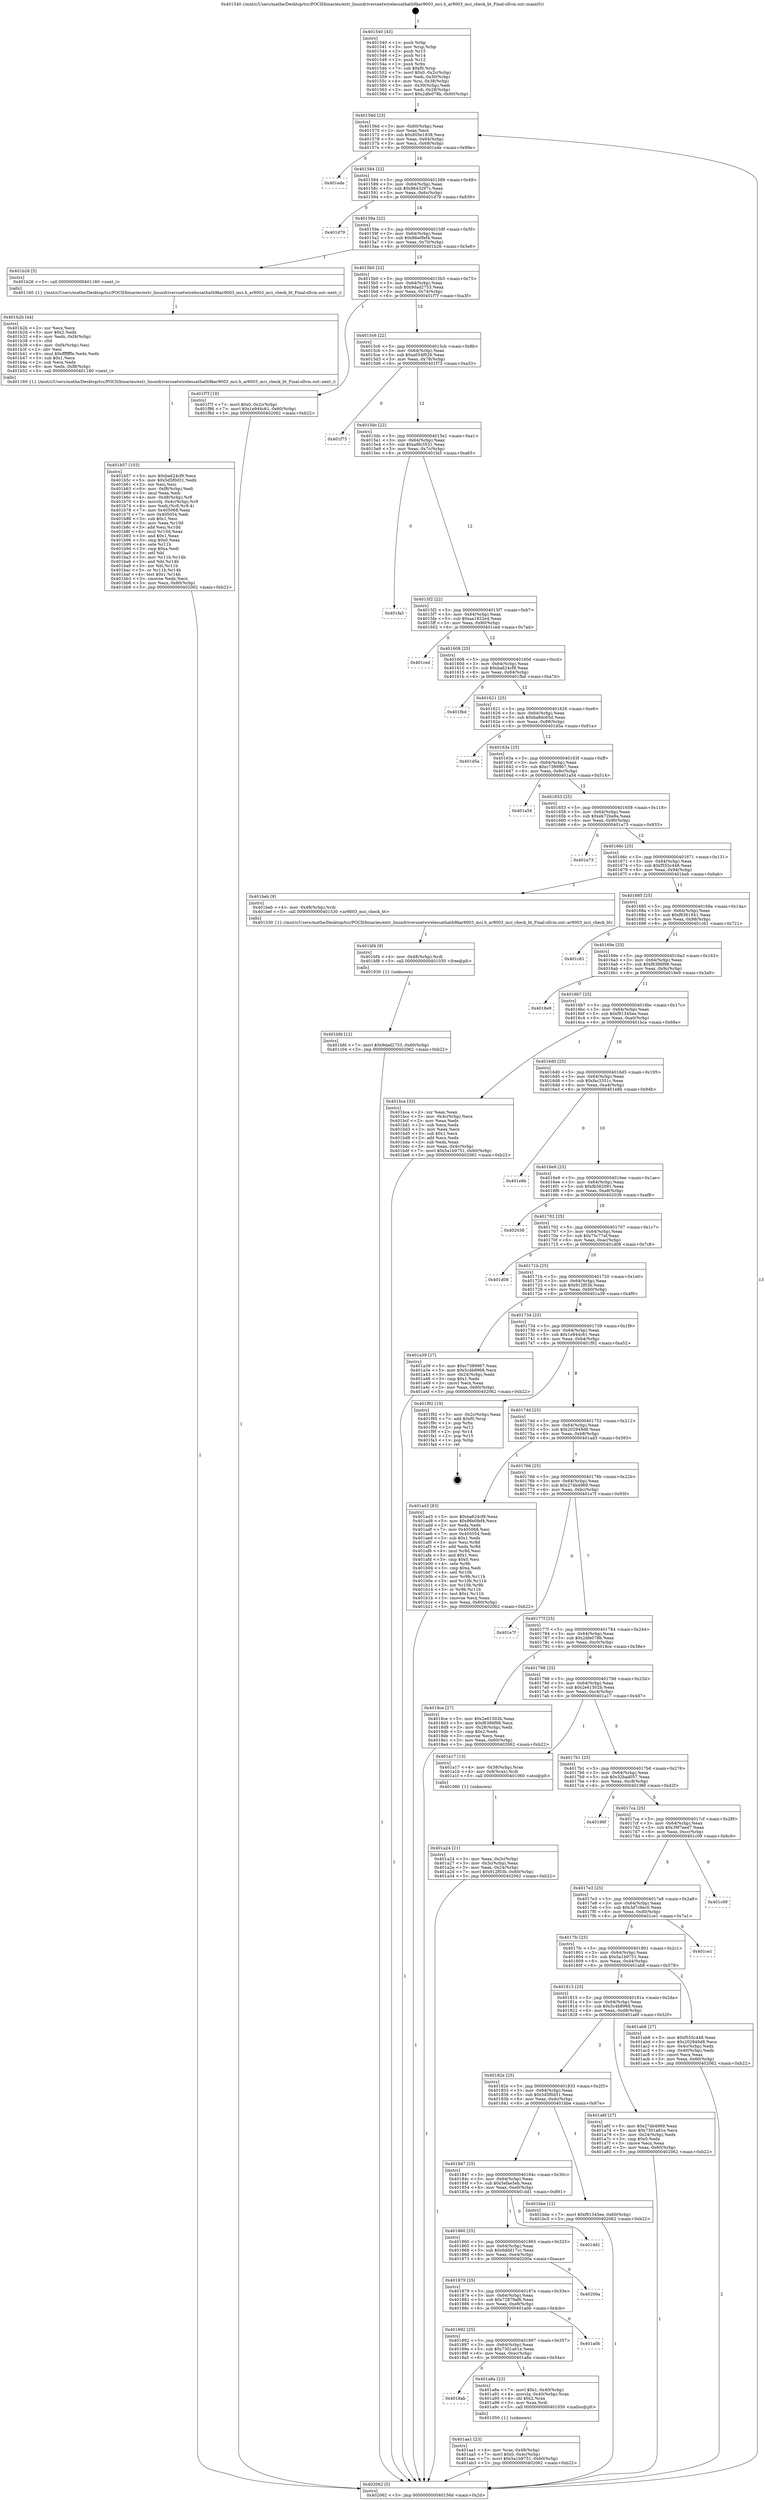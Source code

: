 digraph "0x401540" {
  label = "0x401540 (/mnt/c/Users/mathe/Desktop/tcc/POCII/binaries/extr_linuxdriversnetwirelessathath9kar9003_mci.h_ar9003_mci_check_bt_Final-ollvm.out::main(0))"
  labelloc = "t"
  node[shape=record]

  Entry [label="",width=0.3,height=0.3,shape=circle,fillcolor=black,style=filled]
  "0x40156d" [label="{
     0x40156d [23]\l
     | [instrs]\l
     &nbsp;&nbsp;0x40156d \<+3\>: mov -0x60(%rbp),%eax\l
     &nbsp;&nbsp;0x401570 \<+2\>: mov %eax,%ecx\l
     &nbsp;&nbsp;0x401572 \<+6\>: sub $0x805e1838,%ecx\l
     &nbsp;&nbsp;0x401578 \<+3\>: mov %eax,-0x64(%rbp)\l
     &nbsp;&nbsp;0x40157b \<+3\>: mov %ecx,-0x68(%rbp)\l
     &nbsp;&nbsp;0x40157e \<+6\>: je 0000000000401ede \<main+0x99e\>\l
  }"]
  "0x401ede" [label="{
     0x401ede\l
  }", style=dashed]
  "0x401584" [label="{
     0x401584 [22]\l
     | [instrs]\l
     &nbsp;&nbsp;0x401584 \<+5\>: jmp 0000000000401589 \<main+0x49\>\l
     &nbsp;&nbsp;0x401589 \<+3\>: mov -0x64(%rbp),%eax\l
     &nbsp;&nbsp;0x40158c \<+5\>: sub $0x8643297c,%eax\l
     &nbsp;&nbsp;0x401591 \<+3\>: mov %eax,-0x6c(%rbp)\l
     &nbsp;&nbsp;0x401594 \<+6\>: je 0000000000401d79 \<main+0x839\>\l
  }"]
  Exit [label="",width=0.3,height=0.3,shape=circle,fillcolor=black,style=filled,peripheries=2]
  "0x401d79" [label="{
     0x401d79\l
  }", style=dashed]
  "0x40159a" [label="{
     0x40159a [22]\l
     | [instrs]\l
     &nbsp;&nbsp;0x40159a \<+5\>: jmp 000000000040159f \<main+0x5f\>\l
     &nbsp;&nbsp;0x40159f \<+3\>: mov -0x64(%rbp),%eax\l
     &nbsp;&nbsp;0x4015a2 \<+5\>: sub $0x86e0fef4,%eax\l
     &nbsp;&nbsp;0x4015a7 \<+3\>: mov %eax,-0x70(%rbp)\l
     &nbsp;&nbsp;0x4015aa \<+6\>: je 0000000000401b26 \<main+0x5e6\>\l
  }"]
  "0x401bfd" [label="{
     0x401bfd [12]\l
     | [instrs]\l
     &nbsp;&nbsp;0x401bfd \<+7\>: movl $0x9dad2753,-0x60(%rbp)\l
     &nbsp;&nbsp;0x401c04 \<+5\>: jmp 0000000000402062 \<main+0xb22\>\l
  }"]
  "0x401b26" [label="{
     0x401b26 [5]\l
     | [instrs]\l
     &nbsp;&nbsp;0x401b26 \<+5\>: call 0000000000401160 \<next_i\>\l
     | [calls]\l
     &nbsp;&nbsp;0x401160 \{1\} (/mnt/c/Users/mathe/Desktop/tcc/POCII/binaries/extr_linuxdriversnetwirelessathath9kar9003_mci.h_ar9003_mci_check_bt_Final-ollvm.out::next_i)\l
  }"]
  "0x4015b0" [label="{
     0x4015b0 [22]\l
     | [instrs]\l
     &nbsp;&nbsp;0x4015b0 \<+5\>: jmp 00000000004015b5 \<main+0x75\>\l
     &nbsp;&nbsp;0x4015b5 \<+3\>: mov -0x64(%rbp),%eax\l
     &nbsp;&nbsp;0x4015b8 \<+5\>: sub $0x9dad2753,%eax\l
     &nbsp;&nbsp;0x4015bd \<+3\>: mov %eax,-0x74(%rbp)\l
     &nbsp;&nbsp;0x4015c0 \<+6\>: je 0000000000401f7f \<main+0xa3f\>\l
  }"]
  "0x401bf4" [label="{
     0x401bf4 [9]\l
     | [instrs]\l
     &nbsp;&nbsp;0x401bf4 \<+4\>: mov -0x48(%rbp),%rdi\l
     &nbsp;&nbsp;0x401bf8 \<+5\>: call 0000000000401030 \<free@plt\>\l
     | [calls]\l
     &nbsp;&nbsp;0x401030 \{1\} (unknown)\l
  }"]
  "0x401f7f" [label="{
     0x401f7f [19]\l
     | [instrs]\l
     &nbsp;&nbsp;0x401f7f \<+7\>: movl $0x0,-0x2c(%rbp)\l
     &nbsp;&nbsp;0x401f86 \<+7\>: movl $0x1e944c61,-0x60(%rbp)\l
     &nbsp;&nbsp;0x401f8d \<+5\>: jmp 0000000000402062 \<main+0xb22\>\l
  }"]
  "0x4015c6" [label="{
     0x4015c6 [22]\l
     | [instrs]\l
     &nbsp;&nbsp;0x4015c6 \<+5\>: jmp 00000000004015cb \<main+0x8b\>\l
     &nbsp;&nbsp;0x4015cb \<+3\>: mov -0x64(%rbp),%eax\l
     &nbsp;&nbsp;0x4015ce \<+5\>: sub $0xa054f026,%eax\l
     &nbsp;&nbsp;0x4015d3 \<+3\>: mov %eax,-0x78(%rbp)\l
     &nbsp;&nbsp;0x4015d6 \<+6\>: je 0000000000401f73 \<main+0xa33\>\l
  }"]
  "0x401b57" [label="{
     0x401b57 [103]\l
     | [instrs]\l
     &nbsp;&nbsp;0x401b57 \<+5\>: mov $0xba624cf9,%ecx\l
     &nbsp;&nbsp;0x401b5c \<+5\>: mov $0x5d5f0d31,%edx\l
     &nbsp;&nbsp;0x401b61 \<+2\>: xor %esi,%esi\l
     &nbsp;&nbsp;0x401b63 \<+6\>: mov -0xf8(%rbp),%edi\l
     &nbsp;&nbsp;0x401b69 \<+3\>: imul %eax,%edi\l
     &nbsp;&nbsp;0x401b6c \<+4\>: mov -0x48(%rbp),%r8\l
     &nbsp;&nbsp;0x401b70 \<+4\>: movslq -0x4c(%rbp),%r9\l
     &nbsp;&nbsp;0x401b74 \<+4\>: mov %edi,(%r8,%r9,4)\l
     &nbsp;&nbsp;0x401b78 \<+7\>: mov 0x405068,%eax\l
     &nbsp;&nbsp;0x401b7f \<+7\>: mov 0x405054,%edi\l
     &nbsp;&nbsp;0x401b86 \<+3\>: sub $0x1,%esi\l
     &nbsp;&nbsp;0x401b89 \<+3\>: mov %eax,%r10d\l
     &nbsp;&nbsp;0x401b8c \<+3\>: add %esi,%r10d\l
     &nbsp;&nbsp;0x401b8f \<+4\>: imul %r10d,%eax\l
     &nbsp;&nbsp;0x401b93 \<+3\>: and $0x1,%eax\l
     &nbsp;&nbsp;0x401b96 \<+3\>: cmp $0x0,%eax\l
     &nbsp;&nbsp;0x401b99 \<+4\>: sete %r11b\l
     &nbsp;&nbsp;0x401b9d \<+3\>: cmp $0xa,%edi\l
     &nbsp;&nbsp;0x401ba0 \<+3\>: setl %bl\l
     &nbsp;&nbsp;0x401ba3 \<+3\>: mov %r11b,%r14b\l
     &nbsp;&nbsp;0x401ba6 \<+3\>: and %bl,%r14b\l
     &nbsp;&nbsp;0x401ba9 \<+3\>: xor %bl,%r11b\l
     &nbsp;&nbsp;0x401bac \<+3\>: or %r11b,%r14b\l
     &nbsp;&nbsp;0x401baf \<+4\>: test $0x1,%r14b\l
     &nbsp;&nbsp;0x401bb3 \<+3\>: cmovne %edx,%ecx\l
     &nbsp;&nbsp;0x401bb6 \<+3\>: mov %ecx,-0x60(%rbp)\l
     &nbsp;&nbsp;0x401bb9 \<+5\>: jmp 0000000000402062 \<main+0xb22\>\l
  }"]
  "0x401f73" [label="{
     0x401f73\l
  }", style=dashed]
  "0x4015dc" [label="{
     0x4015dc [22]\l
     | [instrs]\l
     &nbsp;&nbsp;0x4015dc \<+5\>: jmp 00000000004015e1 \<main+0xa1\>\l
     &nbsp;&nbsp;0x4015e1 \<+3\>: mov -0x64(%rbp),%eax\l
     &nbsp;&nbsp;0x4015e4 \<+5\>: sub $0xa9fc3531,%eax\l
     &nbsp;&nbsp;0x4015e9 \<+3\>: mov %eax,-0x7c(%rbp)\l
     &nbsp;&nbsp;0x4015ec \<+6\>: je 0000000000401fa5 \<main+0xa65\>\l
  }"]
  "0x401b2b" [label="{
     0x401b2b [44]\l
     | [instrs]\l
     &nbsp;&nbsp;0x401b2b \<+2\>: xor %ecx,%ecx\l
     &nbsp;&nbsp;0x401b2d \<+5\>: mov $0x2,%edx\l
     &nbsp;&nbsp;0x401b32 \<+6\>: mov %edx,-0xf4(%rbp)\l
     &nbsp;&nbsp;0x401b38 \<+1\>: cltd\l
     &nbsp;&nbsp;0x401b39 \<+6\>: mov -0xf4(%rbp),%esi\l
     &nbsp;&nbsp;0x401b3f \<+2\>: idiv %esi\l
     &nbsp;&nbsp;0x401b41 \<+6\>: imul $0xfffffffe,%edx,%edx\l
     &nbsp;&nbsp;0x401b47 \<+3\>: sub $0x1,%ecx\l
     &nbsp;&nbsp;0x401b4a \<+2\>: sub %ecx,%edx\l
     &nbsp;&nbsp;0x401b4c \<+6\>: mov %edx,-0xf8(%rbp)\l
     &nbsp;&nbsp;0x401b52 \<+5\>: call 0000000000401160 \<next_i\>\l
     | [calls]\l
     &nbsp;&nbsp;0x401160 \{1\} (/mnt/c/Users/mathe/Desktop/tcc/POCII/binaries/extr_linuxdriversnetwirelessathath9kar9003_mci.h_ar9003_mci_check_bt_Final-ollvm.out::next_i)\l
  }"]
  "0x401fa5" [label="{
     0x401fa5\l
  }", style=dashed]
  "0x4015f2" [label="{
     0x4015f2 [22]\l
     | [instrs]\l
     &nbsp;&nbsp;0x4015f2 \<+5\>: jmp 00000000004015f7 \<main+0xb7\>\l
     &nbsp;&nbsp;0x4015f7 \<+3\>: mov -0x64(%rbp),%eax\l
     &nbsp;&nbsp;0x4015fa \<+5\>: sub $0xaa1822e4,%eax\l
     &nbsp;&nbsp;0x4015ff \<+3\>: mov %eax,-0x80(%rbp)\l
     &nbsp;&nbsp;0x401602 \<+6\>: je 0000000000401ced \<main+0x7ad\>\l
  }"]
  "0x401aa1" [label="{
     0x401aa1 [23]\l
     | [instrs]\l
     &nbsp;&nbsp;0x401aa1 \<+4\>: mov %rax,-0x48(%rbp)\l
     &nbsp;&nbsp;0x401aa5 \<+7\>: movl $0x0,-0x4c(%rbp)\l
     &nbsp;&nbsp;0x401aac \<+7\>: movl $0x5a1b9751,-0x60(%rbp)\l
     &nbsp;&nbsp;0x401ab3 \<+5\>: jmp 0000000000402062 \<main+0xb22\>\l
  }"]
  "0x401ced" [label="{
     0x401ced\l
  }", style=dashed]
  "0x401608" [label="{
     0x401608 [25]\l
     | [instrs]\l
     &nbsp;&nbsp;0x401608 \<+5\>: jmp 000000000040160d \<main+0xcd\>\l
     &nbsp;&nbsp;0x40160d \<+3\>: mov -0x64(%rbp),%eax\l
     &nbsp;&nbsp;0x401610 \<+5\>: sub $0xba624cf9,%eax\l
     &nbsp;&nbsp;0x401615 \<+6\>: mov %eax,-0x84(%rbp)\l
     &nbsp;&nbsp;0x40161b \<+6\>: je 0000000000401fbd \<main+0xa7d\>\l
  }"]
  "0x4018ab" [label="{
     0x4018ab\l
  }", style=dashed]
  "0x401fbd" [label="{
     0x401fbd\l
  }", style=dashed]
  "0x401621" [label="{
     0x401621 [25]\l
     | [instrs]\l
     &nbsp;&nbsp;0x401621 \<+5\>: jmp 0000000000401626 \<main+0xe6\>\l
     &nbsp;&nbsp;0x401626 \<+3\>: mov -0x64(%rbp),%eax\l
     &nbsp;&nbsp;0x401629 \<+5\>: sub $0xba8dc65d,%eax\l
     &nbsp;&nbsp;0x40162e \<+6\>: mov %eax,-0x88(%rbp)\l
     &nbsp;&nbsp;0x401634 \<+6\>: je 0000000000401d5a \<main+0x81a\>\l
  }"]
  "0x401a8a" [label="{
     0x401a8a [23]\l
     | [instrs]\l
     &nbsp;&nbsp;0x401a8a \<+7\>: movl $0x1,-0x40(%rbp)\l
     &nbsp;&nbsp;0x401a91 \<+4\>: movslq -0x40(%rbp),%rax\l
     &nbsp;&nbsp;0x401a95 \<+4\>: shl $0x2,%rax\l
     &nbsp;&nbsp;0x401a99 \<+3\>: mov %rax,%rdi\l
     &nbsp;&nbsp;0x401a9c \<+5\>: call 0000000000401050 \<malloc@plt\>\l
     | [calls]\l
     &nbsp;&nbsp;0x401050 \{1\} (unknown)\l
  }"]
  "0x401d5a" [label="{
     0x401d5a\l
  }", style=dashed]
  "0x40163a" [label="{
     0x40163a [25]\l
     | [instrs]\l
     &nbsp;&nbsp;0x40163a \<+5\>: jmp 000000000040163f \<main+0xff\>\l
     &nbsp;&nbsp;0x40163f \<+3\>: mov -0x64(%rbp),%eax\l
     &nbsp;&nbsp;0x401642 \<+5\>: sub $0xc7389967,%eax\l
     &nbsp;&nbsp;0x401647 \<+6\>: mov %eax,-0x8c(%rbp)\l
     &nbsp;&nbsp;0x40164d \<+6\>: je 0000000000401a54 \<main+0x514\>\l
  }"]
  "0x401892" [label="{
     0x401892 [25]\l
     | [instrs]\l
     &nbsp;&nbsp;0x401892 \<+5\>: jmp 0000000000401897 \<main+0x357\>\l
     &nbsp;&nbsp;0x401897 \<+3\>: mov -0x64(%rbp),%eax\l
     &nbsp;&nbsp;0x40189a \<+5\>: sub $0x7301a61e,%eax\l
     &nbsp;&nbsp;0x40189f \<+6\>: mov %eax,-0xec(%rbp)\l
     &nbsp;&nbsp;0x4018a5 \<+6\>: je 0000000000401a8a \<main+0x54a\>\l
  }"]
  "0x401a54" [label="{
     0x401a54\l
  }", style=dashed]
  "0x401653" [label="{
     0x401653 [25]\l
     | [instrs]\l
     &nbsp;&nbsp;0x401653 \<+5\>: jmp 0000000000401658 \<main+0x118\>\l
     &nbsp;&nbsp;0x401658 \<+3\>: mov -0x64(%rbp),%eax\l
     &nbsp;&nbsp;0x40165b \<+5\>: sub $0xeb72ba9a,%eax\l
     &nbsp;&nbsp;0x401660 \<+6\>: mov %eax,-0x90(%rbp)\l
     &nbsp;&nbsp;0x401666 \<+6\>: je 0000000000401e73 \<main+0x933\>\l
  }"]
  "0x401a0b" [label="{
     0x401a0b\l
  }", style=dashed]
  "0x401e73" [label="{
     0x401e73\l
  }", style=dashed]
  "0x40166c" [label="{
     0x40166c [25]\l
     | [instrs]\l
     &nbsp;&nbsp;0x40166c \<+5\>: jmp 0000000000401671 \<main+0x131\>\l
     &nbsp;&nbsp;0x401671 \<+3\>: mov -0x64(%rbp),%eax\l
     &nbsp;&nbsp;0x401674 \<+5\>: sub $0xf555c448,%eax\l
     &nbsp;&nbsp;0x401679 \<+6\>: mov %eax,-0x94(%rbp)\l
     &nbsp;&nbsp;0x40167f \<+6\>: je 0000000000401beb \<main+0x6ab\>\l
  }"]
  "0x401879" [label="{
     0x401879 [25]\l
     | [instrs]\l
     &nbsp;&nbsp;0x401879 \<+5\>: jmp 000000000040187e \<main+0x33e\>\l
     &nbsp;&nbsp;0x40187e \<+3\>: mov -0x64(%rbp),%eax\l
     &nbsp;&nbsp;0x401881 \<+5\>: sub $0x72879af6,%eax\l
     &nbsp;&nbsp;0x401886 \<+6\>: mov %eax,-0xe8(%rbp)\l
     &nbsp;&nbsp;0x40188c \<+6\>: je 0000000000401a0b \<main+0x4cb\>\l
  }"]
  "0x401beb" [label="{
     0x401beb [9]\l
     | [instrs]\l
     &nbsp;&nbsp;0x401beb \<+4\>: mov -0x48(%rbp),%rdi\l
     &nbsp;&nbsp;0x401bef \<+5\>: call 0000000000401530 \<ar9003_mci_check_bt\>\l
     | [calls]\l
     &nbsp;&nbsp;0x401530 \{1\} (/mnt/c/Users/mathe/Desktop/tcc/POCII/binaries/extr_linuxdriversnetwirelessathath9kar9003_mci.h_ar9003_mci_check_bt_Final-ollvm.out::ar9003_mci_check_bt)\l
  }"]
  "0x401685" [label="{
     0x401685 [25]\l
     | [instrs]\l
     &nbsp;&nbsp;0x401685 \<+5\>: jmp 000000000040168a \<main+0x14a\>\l
     &nbsp;&nbsp;0x40168a \<+3\>: mov -0x64(%rbp),%eax\l
     &nbsp;&nbsp;0x40168d \<+5\>: sub $0xf6361941,%eax\l
     &nbsp;&nbsp;0x401692 \<+6\>: mov %eax,-0x98(%rbp)\l
     &nbsp;&nbsp;0x401698 \<+6\>: je 0000000000401c61 \<main+0x721\>\l
  }"]
  "0x40200a" [label="{
     0x40200a\l
  }", style=dashed]
  "0x401c61" [label="{
     0x401c61\l
  }", style=dashed]
  "0x40169e" [label="{
     0x40169e [25]\l
     | [instrs]\l
     &nbsp;&nbsp;0x40169e \<+5\>: jmp 00000000004016a3 \<main+0x163\>\l
     &nbsp;&nbsp;0x4016a3 \<+3\>: mov -0x64(%rbp),%eax\l
     &nbsp;&nbsp;0x4016a6 \<+5\>: sub $0xf6386f98,%eax\l
     &nbsp;&nbsp;0x4016ab \<+6\>: mov %eax,-0x9c(%rbp)\l
     &nbsp;&nbsp;0x4016b1 \<+6\>: je 00000000004018e9 \<main+0x3a9\>\l
  }"]
  "0x401860" [label="{
     0x401860 [25]\l
     | [instrs]\l
     &nbsp;&nbsp;0x401860 \<+5\>: jmp 0000000000401865 \<main+0x325\>\l
     &nbsp;&nbsp;0x401865 \<+3\>: mov -0x64(%rbp),%eax\l
     &nbsp;&nbsp;0x401868 \<+5\>: sub $0x6ddd17cc,%eax\l
     &nbsp;&nbsp;0x40186d \<+6\>: mov %eax,-0xe4(%rbp)\l
     &nbsp;&nbsp;0x401873 \<+6\>: je 000000000040200a \<main+0xaca\>\l
  }"]
  "0x4018e9" [label="{
     0x4018e9\l
  }", style=dashed]
  "0x4016b7" [label="{
     0x4016b7 [25]\l
     | [instrs]\l
     &nbsp;&nbsp;0x4016b7 \<+5\>: jmp 00000000004016bc \<main+0x17c\>\l
     &nbsp;&nbsp;0x4016bc \<+3\>: mov -0x64(%rbp),%eax\l
     &nbsp;&nbsp;0x4016bf \<+5\>: sub $0xf91345ee,%eax\l
     &nbsp;&nbsp;0x4016c4 \<+6\>: mov %eax,-0xa0(%rbp)\l
     &nbsp;&nbsp;0x4016ca \<+6\>: je 0000000000401bca \<main+0x68a\>\l
  }"]
  "0x401dd1" [label="{
     0x401dd1\l
  }", style=dashed]
  "0x401bca" [label="{
     0x401bca [33]\l
     | [instrs]\l
     &nbsp;&nbsp;0x401bca \<+2\>: xor %eax,%eax\l
     &nbsp;&nbsp;0x401bcc \<+3\>: mov -0x4c(%rbp),%ecx\l
     &nbsp;&nbsp;0x401bcf \<+2\>: mov %eax,%edx\l
     &nbsp;&nbsp;0x401bd1 \<+2\>: sub %ecx,%edx\l
     &nbsp;&nbsp;0x401bd3 \<+2\>: mov %eax,%ecx\l
     &nbsp;&nbsp;0x401bd5 \<+3\>: sub $0x1,%ecx\l
     &nbsp;&nbsp;0x401bd8 \<+2\>: add %ecx,%edx\l
     &nbsp;&nbsp;0x401bda \<+2\>: sub %edx,%eax\l
     &nbsp;&nbsp;0x401bdc \<+3\>: mov %eax,-0x4c(%rbp)\l
     &nbsp;&nbsp;0x401bdf \<+7\>: movl $0x5a1b9751,-0x60(%rbp)\l
     &nbsp;&nbsp;0x401be6 \<+5\>: jmp 0000000000402062 \<main+0xb22\>\l
  }"]
  "0x4016d0" [label="{
     0x4016d0 [25]\l
     | [instrs]\l
     &nbsp;&nbsp;0x4016d0 \<+5\>: jmp 00000000004016d5 \<main+0x195\>\l
     &nbsp;&nbsp;0x4016d5 \<+3\>: mov -0x64(%rbp),%eax\l
     &nbsp;&nbsp;0x4016d8 \<+5\>: sub $0xfac3351c,%eax\l
     &nbsp;&nbsp;0x4016dd \<+6\>: mov %eax,-0xa4(%rbp)\l
     &nbsp;&nbsp;0x4016e3 \<+6\>: je 0000000000401e8b \<main+0x94b\>\l
  }"]
  "0x401847" [label="{
     0x401847 [25]\l
     | [instrs]\l
     &nbsp;&nbsp;0x401847 \<+5\>: jmp 000000000040184c \<main+0x30c\>\l
     &nbsp;&nbsp;0x40184c \<+3\>: mov -0x64(%rbp),%eax\l
     &nbsp;&nbsp;0x40184f \<+5\>: sub $0x5efae5eb,%eax\l
     &nbsp;&nbsp;0x401854 \<+6\>: mov %eax,-0xe0(%rbp)\l
     &nbsp;&nbsp;0x40185a \<+6\>: je 0000000000401dd1 \<main+0x891\>\l
  }"]
  "0x401e8b" [label="{
     0x401e8b\l
  }", style=dashed]
  "0x4016e9" [label="{
     0x4016e9 [25]\l
     | [instrs]\l
     &nbsp;&nbsp;0x4016e9 \<+5\>: jmp 00000000004016ee \<main+0x1ae\>\l
     &nbsp;&nbsp;0x4016ee \<+3\>: mov -0x64(%rbp),%eax\l
     &nbsp;&nbsp;0x4016f1 \<+5\>: sub $0xfb562091,%eax\l
     &nbsp;&nbsp;0x4016f6 \<+6\>: mov %eax,-0xa8(%rbp)\l
     &nbsp;&nbsp;0x4016fc \<+6\>: je 0000000000402038 \<main+0xaf8\>\l
  }"]
  "0x401bbe" [label="{
     0x401bbe [12]\l
     | [instrs]\l
     &nbsp;&nbsp;0x401bbe \<+7\>: movl $0xf91345ee,-0x60(%rbp)\l
     &nbsp;&nbsp;0x401bc5 \<+5\>: jmp 0000000000402062 \<main+0xb22\>\l
  }"]
  "0x402038" [label="{
     0x402038\l
  }", style=dashed]
  "0x401702" [label="{
     0x401702 [25]\l
     | [instrs]\l
     &nbsp;&nbsp;0x401702 \<+5\>: jmp 0000000000401707 \<main+0x1c7\>\l
     &nbsp;&nbsp;0x401707 \<+3\>: mov -0x64(%rbp),%eax\l
     &nbsp;&nbsp;0x40170a \<+5\>: sub $0x75c77ef,%eax\l
     &nbsp;&nbsp;0x40170f \<+6\>: mov %eax,-0xac(%rbp)\l
     &nbsp;&nbsp;0x401715 \<+6\>: je 0000000000401d08 \<main+0x7c8\>\l
  }"]
  "0x40182e" [label="{
     0x40182e [25]\l
     | [instrs]\l
     &nbsp;&nbsp;0x40182e \<+5\>: jmp 0000000000401833 \<main+0x2f3\>\l
     &nbsp;&nbsp;0x401833 \<+3\>: mov -0x64(%rbp),%eax\l
     &nbsp;&nbsp;0x401836 \<+5\>: sub $0x5d5f0d31,%eax\l
     &nbsp;&nbsp;0x40183b \<+6\>: mov %eax,-0xdc(%rbp)\l
     &nbsp;&nbsp;0x401841 \<+6\>: je 0000000000401bbe \<main+0x67e\>\l
  }"]
  "0x401d08" [label="{
     0x401d08\l
  }", style=dashed]
  "0x40171b" [label="{
     0x40171b [25]\l
     | [instrs]\l
     &nbsp;&nbsp;0x40171b \<+5\>: jmp 0000000000401720 \<main+0x1e0\>\l
     &nbsp;&nbsp;0x401720 \<+3\>: mov -0x64(%rbp),%eax\l
     &nbsp;&nbsp;0x401723 \<+5\>: sub $0x912f03b,%eax\l
     &nbsp;&nbsp;0x401728 \<+6\>: mov %eax,-0xb0(%rbp)\l
     &nbsp;&nbsp;0x40172e \<+6\>: je 0000000000401a39 \<main+0x4f9\>\l
  }"]
  "0x401a6f" [label="{
     0x401a6f [27]\l
     | [instrs]\l
     &nbsp;&nbsp;0x401a6f \<+5\>: mov $0x274b4969,%eax\l
     &nbsp;&nbsp;0x401a74 \<+5\>: mov $0x7301a61e,%ecx\l
     &nbsp;&nbsp;0x401a79 \<+3\>: mov -0x24(%rbp),%edx\l
     &nbsp;&nbsp;0x401a7c \<+3\>: cmp $0x0,%edx\l
     &nbsp;&nbsp;0x401a7f \<+3\>: cmove %ecx,%eax\l
     &nbsp;&nbsp;0x401a82 \<+3\>: mov %eax,-0x60(%rbp)\l
     &nbsp;&nbsp;0x401a85 \<+5\>: jmp 0000000000402062 \<main+0xb22\>\l
  }"]
  "0x401a39" [label="{
     0x401a39 [27]\l
     | [instrs]\l
     &nbsp;&nbsp;0x401a39 \<+5\>: mov $0xc7389967,%eax\l
     &nbsp;&nbsp;0x401a3e \<+5\>: mov $0x5c4b8968,%ecx\l
     &nbsp;&nbsp;0x401a43 \<+3\>: mov -0x24(%rbp),%edx\l
     &nbsp;&nbsp;0x401a46 \<+3\>: cmp $0x1,%edx\l
     &nbsp;&nbsp;0x401a49 \<+3\>: cmovl %ecx,%eax\l
     &nbsp;&nbsp;0x401a4c \<+3\>: mov %eax,-0x60(%rbp)\l
     &nbsp;&nbsp;0x401a4f \<+5\>: jmp 0000000000402062 \<main+0xb22\>\l
  }"]
  "0x401734" [label="{
     0x401734 [25]\l
     | [instrs]\l
     &nbsp;&nbsp;0x401734 \<+5\>: jmp 0000000000401739 \<main+0x1f9\>\l
     &nbsp;&nbsp;0x401739 \<+3\>: mov -0x64(%rbp),%eax\l
     &nbsp;&nbsp;0x40173c \<+5\>: sub $0x1e944c61,%eax\l
     &nbsp;&nbsp;0x401741 \<+6\>: mov %eax,-0xb4(%rbp)\l
     &nbsp;&nbsp;0x401747 \<+6\>: je 0000000000401f92 \<main+0xa52\>\l
  }"]
  "0x401815" [label="{
     0x401815 [25]\l
     | [instrs]\l
     &nbsp;&nbsp;0x401815 \<+5\>: jmp 000000000040181a \<main+0x2da\>\l
     &nbsp;&nbsp;0x40181a \<+3\>: mov -0x64(%rbp),%eax\l
     &nbsp;&nbsp;0x40181d \<+5\>: sub $0x5c4b8968,%eax\l
     &nbsp;&nbsp;0x401822 \<+6\>: mov %eax,-0xd8(%rbp)\l
     &nbsp;&nbsp;0x401828 \<+6\>: je 0000000000401a6f \<main+0x52f\>\l
  }"]
  "0x401f92" [label="{
     0x401f92 [19]\l
     | [instrs]\l
     &nbsp;&nbsp;0x401f92 \<+3\>: mov -0x2c(%rbp),%eax\l
     &nbsp;&nbsp;0x401f95 \<+7\>: add $0xf0,%rsp\l
     &nbsp;&nbsp;0x401f9c \<+1\>: pop %rbx\l
     &nbsp;&nbsp;0x401f9d \<+2\>: pop %r12\l
     &nbsp;&nbsp;0x401f9f \<+2\>: pop %r14\l
     &nbsp;&nbsp;0x401fa1 \<+2\>: pop %r15\l
     &nbsp;&nbsp;0x401fa3 \<+1\>: pop %rbp\l
     &nbsp;&nbsp;0x401fa4 \<+1\>: ret\l
  }"]
  "0x40174d" [label="{
     0x40174d [25]\l
     | [instrs]\l
     &nbsp;&nbsp;0x40174d \<+5\>: jmp 0000000000401752 \<main+0x212\>\l
     &nbsp;&nbsp;0x401752 \<+3\>: mov -0x64(%rbp),%eax\l
     &nbsp;&nbsp;0x401755 \<+5\>: sub $0x202949d8,%eax\l
     &nbsp;&nbsp;0x40175a \<+6\>: mov %eax,-0xb8(%rbp)\l
     &nbsp;&nbsp;0x401760 \<+6\>: je 0000000000401ad3 \<main+0x593\>\l
  }"]
  "0x401ab8" [label="{
     0x401ab8 [27]\l
     | [instrs]\l
     &nbsp;&nbsp;0x401ab8 \<+5\>: mov $0xf555c448,%eax\l
     &nbsp;&nbsp;0x401abd \<+5\>: mov $0x202949d8,%ecx\l
     &nbsp;&nbsp;0x401ac2 \<+3\>: mov -0x4c(%rbp),%edx\l
     &nbsp;&nbsp;0x401ac5 \<+3\>: cmp -0x40(%rbp),%edx\l
     &nbsp;&nbsp;0x401ac8 \<+3\>: cmovl %ecx,%eax\l
     &nbsp;&nbsp;0x401acb \<+3\>: mov %eax,-0x60(%rbp)\l
     &nbsp;&nbsp;0x401ace \<+5\>: jmp 0000000000402062 \<main+0xb22\>\l
  }"]
  "0x401ad3" [label="{
     0x401ad3 [83]\l
     | [instrs]\l
     &nbsp;&nbsp;0x401ad3 \<+5\>: mov $0xba624cf9,%eax\l
     &nbsp;&nbsp;0x401ad8 \<+5\>: mov $0x86e0fef4,%ecx\l
     &nbsp;&nbsp;0x401add \<+2\>: xor %edx,%edx\l
     &nbsp;&nbsp;0x401adf \<+7\>: mov 0x405068,%esi\l
     &nbsp;&nbsp;0x401ae6 \<+7\>: mov 0x405054,%edi\l
     &nbsp;&nbsp;0x401aed \<+3\>: sub $0x1,%edx\l
     &nbsp;&nbsp;0x401af0 \<+3\>: mov %esi,%r8d\l
     &nbsp;&nbsp;0x401af3 \<+3\>: add %edx,%r8d\l
     &nbsp;&nbsp;0x401af6 \<+4\>: imul %r8d,%esi\l
     &nbsp;&nbsp;0x401afa \<+3\>: and $0x1,%esi\l
     &nbsp;&nbsp;0x401afd \<+3\>: cmp $0x0,%esi\l
     &nbsp;&nbsp;0x401b00 \<+4\>: sete %r9b\l
     &nbsp;&nbsp;0x401b04 \<+3\>: cmp $0xa,%edi\l
     &nbsp;&nbsp;0x401b07 \<+4\>: setl %r10b\l
     &nbsp;&nbsp;0x401b0b \<+3\>: mov %r9b,%r11b\l
     &nbsp;&nbsp;0x401b0e \<+3\>: and %r10b,%r11b\l
     &nbsp;&nbsp;0x401b11 \<+3\>: xor %r10b,%r9b\l
     &nbsp;&nbsp;0x401b14 \<+3\>: or %r9b,%r11b\l
     &nbsp;&nbsp;0x401b17 \<+4\>: test $0x1,%r11b\l
     &nbsp;&nbsp;0x401b1b \<+3\>: cmovne %ecx,%eax\l
     &nbsp;&nbsp;0x401b1e \<+3\>: mov %eax,-0x60(%rbp)\l
     &nbsp;&nbsp;0x401b21 \<+5\>: jmp 0000000000402062 \<main+0xb22\>\l
  }"]
  "0x401766" [label="{
     0x401766 [25]\l
     | [instrs]\l
     &nbsp;&nbsp;0x401766 \<+5\>: jmp 000000000040176b \<main+0x22b\>\l
     &nbsp;&nbsp;0x40176b \<+3\>: mov -0x64(%rbp),%eax\l
     &nbsp;&nbsp;0x40176e \<+5\>: sub $0x274b4969,%eax\l
     &nbsp;&nbsp;0x401773 \<+6\>: mov %eax,-0xbc(%rbp)\l
     &nbsp;&nbsp;0x401779 \<+6\>: je 0000000000401e7f \<main+0x93f\>\l
  }"]
  "0x4017fc" [label="{
     0x4017fc [25]\l
     | [instrs]\l
     &nbsp;&nbsp;0x4017fc \<+5\>: jmp 0000000000401801 \<main+0x2c1\>\l
     &nbsp;&nbsp;0x401801 \<+3\>: mov -0x64(%rbp),%eax\l
     &nbsp;&nbsp;0x401804 \<+5\>: sub $0x5a1b9751,%eax\l
     &nbsp;&nbsp;0x401809 \<+6\>: mov %eax,-0xd4(%rbp)\l
     &nbsp;&nbsp;0x40180f \<+6\>: je 0000000000401ab8 \<main+0x578\>\l
  }"]
  "0x401e7f" [label="{
     0x401e7f\l
  }", style=dashed]
  "0x40177f" [label="{
     0x40177f [25]\l
     | [instrs]\l
     &nbsp;&nbsp;0x40177f \<+5\>: jmp 0000000000401784 \<main+0x244\>\l
     &nbsp;&nbsp;0x401784 \<+3\>: mov -0x64(%rbp),%eax\l
     &nbsp;&nbsp;0x401787 \<+5\>: sub $0x2dfe078b,%eax\l
     &nbsp;&nbsp;0x40178c \<+6\>: mov %eax,-0xc0(%rbp)\l
     &nbsp;&nbsp;0x401792 \<+6\>: je 00000000004018ce \<main+0x38e\>\l
  }"]
  "0x401ce1" [label="{
     0x401ce1\l
  }", style=dashed]
  "0x4018ce" [label="{
     0x4018ce [27]\l
     | [instrs]\l
     &nbsp;&nbsp;0x4018ce \<+5\>: mov $0x2e61502b,%eax\l
     &nbsp;&nbsp;0x4018d3 \<+5\>: mov $0xf6386f98,%ecx\l
     &nbsp;&nbsp;0x4018d8 \<+3\>: mov -0x28(%rbp),%edx\l
     &nbsp;&nbsp;0x4018db \<+3\>: cmp $0x2,%edx\l
     &nbsp;&nbsp;0x4018de \<+3\>: cmovne %ecx,%eax\l
     &nbsp;&nbsp;0x4018e1 \<+3\>: mov %eax,-0x60(%rbp)\l
     &nbsp;&nbsp;0x4018e4 \<+5\>: jmp 0000000000402062 \<main+0xb22\>\l
  }"]
  "0x401798" [label="{
     0x401798 [25]\l
     | [instrs]\l
     &nbsp;&nbsp;0x401798 \<+5\>: jmp 000000000040179d \<main+0x25d\>\l
     &nbsp;&nbsp;0x40179d \<+3\>: mov -0x64(%rbp),%eax\l
     &nbsp;&nbsp;0x4017a0 \<+5\>: sub $0x2e61502b,%eax\l
     &nbsp;&nbsp;0x4017a5 \<+6\>: mov %eax,-0xc4(%rbp)\l
     &nbsp;&nbsp;0x4017ab \<+6\>: je 0000000000401a17 \<main+0x4d7\>\l
  }"]
  "0x402062" [label="{
     0x402062 [5]\l
     | [instrs]\l
     &nbsp;&nbsp;0x402062 \<+5\>: jmp 000000000040156d \<main+0x2d\>\l
  }"]
  "0x401540" [label="{
     0x401540 [45]\l
     | [instrs]\l
     &nbsp;&nbsp;0x401540 \<+1\>: push %rbp\l
     &nbsp;&nbsp;0x401541 \<+3\>: mov %rsp,%rbp\l
     &nbsp;&nbsp;0x401544 \<+2\>: push %r15\l
     &nbsp;&nbsp;0x401546 \<+2\>: push %r14\l
     &nbsp;&nbsp;0x401548 \<+2\>: push %r12\l
     &nbsp;&nbsp;0x40154a \<+1\>: push %rbx\l
     &nbsp;&nbsp;0x40154b \<+7\>: sub $0xf0,%rsp\l
     &nbsp;&nbsp;0x401552 \<+7\>: movl $0x0,-0x2c(%rbp)\l
     &nbsp;&nbsp;0x401559 \<+3\>: mov %edi,-0x30(%rbp)\l
     &nbsp;&nbsp;0x40155c \<+4\>: mov %rsi,-0x38(%rbp)\l
     &nbsp;&nbsp;0x401560 \<+3\>: mov -0x30(%rbp),%edi\l
     &nbsp;&nbsp;0x401563 \<+3\>: mov %edi,-0x28(%rbp)\l
     &nbsp;&nbsp;0x401566 \<+7\>: movl $0x2dfe078b,-0x60(%rbp)\l
  }"]
  "0x4017e3" [label="{
     0x4017e3 [25]\l
     | [instrs]\l
     &nbsp;&nbsp;0x4017e3 \<+5\>: jmp 00000000004017e8 \<main+0x2a8\>\l
     &nbsp;&nbsp;0x4017e8 \<+3\>: mov -0x64(%rbp),%eax\l
     &nbsp;&nbsp;0x4017eb \<+5\>: sub $0x3d7c9ec0,%eax\l
     &nbsp;&nbsp;0x4017f0 \<+6\>: mov %eax,-0xd0(%rbp)\l
     &nbsp;&nbsp;0x4017f6 \<+6\>: je 0000000000401ce1 \<main+0x7a1\>\l
  }"]
  "0x401a17" [label="{
     0x401a17 [13]\l
     | [instrs]\l
     &nbsp;&nbsp;0x401a17 \<+4\>: mov -0x38(%rbp),%rax\l
     &nbsp;&nbsp;0x401a1b \<+4\>: mov 0x8(%rax),%rdi\l
     &nbsp;&nbsp;0x401a1f \<+5\>: call 0000000000401060 \<atoi@plt\>\l
     | [calls]\l
     &nbsp;&nbsp;0x401060 \{1\} (unknown)\l
  }"]
  "0x4017b1" [label="{
     0x4017b1 [25]\l
     | [instrs]\l
     &nbsp;&nbsp;0x4017b1 \<+5\>: jmp 00000000004017b6 \<main+0x276\>\l
     &nbsp;&nbsp;0x4017b6 \<+3\>: mov -0x64(%rbp),%eax\l
     &nbsp;&nbsp;0x4017b9 \<+5\>: sub $0x32bad057,%eax\l
     &nbsp;&nbsp;0x4017be \<+6\>: mov %eax,-0xc8(%rbp)\l
     &nbsp;&nbsp;0x4017c4 \<+6\>: je 000000000040196f \<main+0x42f\>\l
  }"]
  "0x401a24" [label="{
     0x401a24 [21]\l
     | [instrs]\l
     &nbsp;&nbsp;0x401a24 \<+3\>: mov %eax,-0x3c(%rbp)\l
     &nbsp;&nbsp;0x401a27 \<+3\>: mov -0x3c(%rbp),%eax\l
     &nbsp;&nbsp;0x401a2a \<+3\>: mov %eax,-0x24(%rbp)\l
     &nbsp;&nbsp;0x401a2d \<+7\>: movl $0x912f03b,-0x60(%rbp)\l
     &nbsp;&nbsp;0x401a34 \<+5\>: jmp 0000000000402062 \<main+0xb22\>\l
  }"]
  "0x401c09" [label="{
     0x401c09\l
  }", style=dashed]
  "0x40196f" [label="{
     0x40196f\l
  }", style=dashed]
  "0x4017ca" [label="{
     0x4017ca [25]\l
     | [instrs]\l
     &nbsp;&nbsp;0x4017ca \<+5\>: jmp 00000000004017cf \<main+0x28f\>\l
     &nbsp;&nbsp;0x4017cf \<+3\>: mov -0x64(%rbp),%eax\l
     &nbsp;&nbsp;0x4017d2 \<+5\>: sub $0x39f7eed7,%eax\l
     &nbsp;&nbsp;0x4017d7 \<+6\>: mov %eax,-0xcc(%rbp)\l
     &nbsp;&nbsp;0x4017dd \<+6\>: je 0000000000401c09 \<main+0x6c9\>\l
  }"]
  Entry -> "0x401540" [label=" 1"]
  "0x40156d" -> "0x401ede" [label=" 0"]
  "0x40156d" -> "0x401584" [label=" 14"]
  "0x401f92" -> Exit [label=" 1"]
  "0x401584" -> "0x401d79" [label=" 0"]
  "0x401584" -> "0x40159a" [label=" 14"]
  "0x401f7f" -> "0x402062" [label=" 1"]
  "0x40159a" -> "0x401b26" [label=" 1"]
  "0x40159a" -> "0x4015b0" [label=" 13"]
  "0x401bfd" -> "0x402062" [label=" 1"]
  "0x4015b0" -> "0x401f7f" [label=" 1"]
  "0x4015b0" -> "0x4015c6" [label=" 12"]
  "0x401bf4" -> "0x401bfd" [label=" 1"]
  "0x4015c6" -> "0x401f73" [label=" 0"]
  "0x4015c6" -> "0x4015dc" [label=" 12"]
  "0x401beb" -> "0x401bf4" [label=" 1"]
  "0x4015dc" -> "0x401fa5" [label=" 0"]
  "0x4015dc" -> "0x4015f2" [label=" 12"]
  "0x401bca" -> "0x402062" [label=" 1"]
  "0x4015f2" -> "0x401ced" [label=" 0"]
  "0x4015f2" -> "0x401608" [label=" 12"]
  "0x401bbe" -> "0x402062" [label=" 1"]
  "0x401608" -> "0x401fbd" [label=" 0"]
  "0x401608" -> "0x401621" [label=" 12"]
  "0x401b57" -> "0x402062" [label=" 1"]
  "0x401621" -> "0x401d5a" [label=" 0"]
  "0x401621" -> "0x40163a" [label=" 12"]
  "0x401b2b" -> "0x401b57" [label=" 1"]
  "0x40163a" -> "0x401a54" [label=" 0"]
  "0x40163a" -> "0x401653" [label=" 12"]
  "0x401ad3" -> "0x402062" [label=" 1"]
  "0x401653" -> "0x401e73" [label=" 0"]
  "0x401653" -> "0x40166c" [label=" 12"]
  "0x401ab8" -> "0x402062" [label=" 2"]
  "0x40166c" -> "0x401beb" [label=" 1"]
  "0x40166c" -> "0x401685" [label=" 11"]
  "0x401a8a" -> "0x401aa1" [label=" 1"]
  "0x401685" -> "0x401c61" [label=" 0"]
  "0x401685" -> "0x40169e" [label=" 11"]
  "0x401892" -> "0x4018ab" [label=" 0"]
  "0x40169e" -> "0x4018e9" [label=" 0"]
  "0x40169e" -> "0x4016b7" [label=" 11"]
  "0x401b26" -> "0x401b2b" [label=" 1"]
  "0x4016b7" -> "0x401bca" [label=" 1"]
  "0x4016b7" -> "0x4016d0" [label=" 10"]
  "0x401879" -> "0x401892" [label=" 1"]
  "0x4016d0" -> "0x401e8b" [label=" 0"]
  "0x4016d0" -> "0x4016e9" [label=" 10"]
  "0x401aa1" -> "0x402062" [label=" 1"]
  "0x4016e9" -> "0x402038" [label=" 0"]
  "0x4016e9" -> "0x401702" [label=" 10"]
  "0x401860" -> "0x401879" [label=" 1"]
  "0x401702" -> "0x401d08" [label=" 0"]
  "0x401702" -> "0x40171b" [label=" 10"]
  "0x401892" -> "0x401a8a" [label=" 1"]
  "0x40171b" -> "0x401a39" [label=" 1"]
  "0x40171b" -> "0x401734" [label=" 9"]
  "0x401847" -> "0x401860" [label=" 1"]
  "0x401734" -> "0x401f92" [label=" 1"]
  "0x401734" -> "0x40174d" [label=" 8"]
  "0x401879" -> "0x401a0b" [label=" 0"]
  "0x40174d" -> "0x401ad3" [label=" 1"]
  "0x40174d" -> "0x401766" [label=" 7"]
  "0x40182e" -> "0x401847" [label=" 1"]
  "0x401766" -> "0x401e7f" [label=" 0"]
  "0x401766" -> "0x40177f" [label=" 7"]
  "0x401860" -> "0x40200a" [label=" 0"]
  "0x40177f" -> "0x4018ce" [label=" 1"]
  "0x40177f" -> "0x401798" [label=" 6"]
  "0x4018ce" -> "0x402062" [label=" 1"]
  "0x401540" -> "0x40156d" [label=" 1"]
  "0x402062" -> "0x40156d" [label=" 13"]
  "0x401a6f" -> "0x402062" [label=" 1"]
  "0x401798" -> "0x401a17" [label=" 1"]
  "0x401798" -> "0x4017b1" [label=" 5"]
  "0x401a17" -> "0x401a24" [label=" 1"]
  "0x401a24" -> "0x402062" [label=" 1"]
  "0x401a39" -> "0x402062" [label=" 1"]
  "0x401815" -> "0x401a6f" [label=" 1"]
  "0x4017b1" -> "0x40196f" [label=" 0"]
  "0x4017b1" -> "0x4017ca" [label=" 5"]
  "0x401847" -> "0x401dd1" [label=" 0"]
  "0x4017ca" -> "0x401c09" [label=" 0"]
  "0x4017ca" -> "0x4017e3" [label=" 5"]
  "0x401815" -> "0x40182e" [label=" 2"]
  "0x4017e3" -> "0x401ce1" [label=" 0"]
  "0x4017e3" -> "0x4017fc" [label=" 5"]
  "0x40182e" -> "0x401bbe" [label=" 1"]
  "0x4017fc" -> "0x401ab8" [label=" 2"]
  "0x4017fc" -> "0x401815" [label=" 3"]
}
